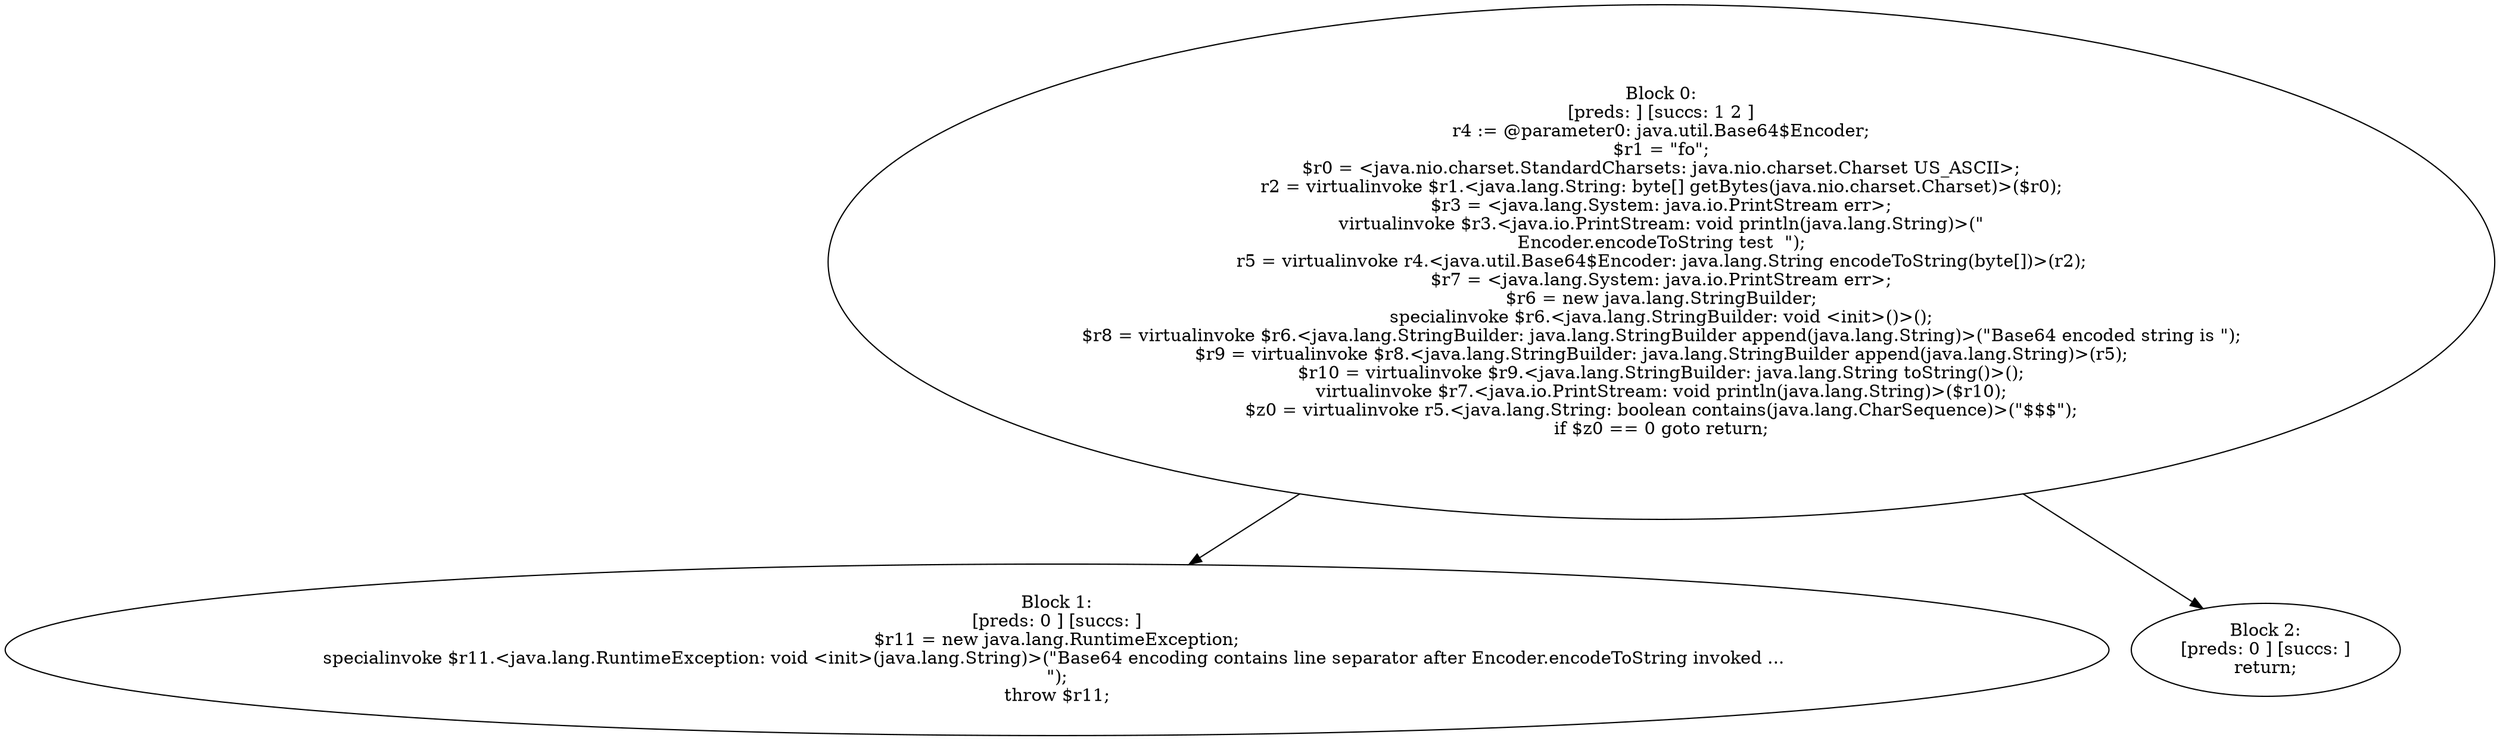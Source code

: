 digraph "unitGraph" {
    "Block 0:
[preds: ] [succs: 1 2 ]
r4 := @parameter0: java.util.Base64$Encoder;
$r1 = \"fo\";
$r0 = <java.nio.charset.StandardCharsets: java.nio.charset.Charset US_ASCII>;
r2 = virtualinvoke $r1.<java.lang.String: byte[] getBytes(java.nio.charset.Charset)>($r0);
$r3 = <java.lang.System: java.io.PrintStream err>;
virtualinvoke $r3.<java.io.PrintStream: void println(java.lang.String)>(\"\nEncoder.encodeToString test  \");
r5 = virtualinvoke r4.<java.util.Base64$Encoder: java.lang.String encodeToString(byte[])>(r2);
$r7 = <java.lang.System: java.io.PrintStream err>;
$r6 = new java.lang.StringBuilder;
specialinvoke $r6.<java.lang.StringBuilder: void <init>()>();
$r8 = virtualinvoke $r6.<java.lang.StringBuilder: java.lang.StringBuilder append(java.lang.String)>(\"Base64 encoded string is \");
$r9 = virtualinvoke $r8.<java.lang.StringBuilder: java.lang.StringBuilder append(java.lang.String)>(r5);
$r10 = virtualinvoke $r9.<java.lang.StringBuilder: java.lang.String toString()>();
virtualinvoke $r7.<java.io.PrintStream: void println(java.lang.String)>($r10);
$z0 = virtualinvoke r5.<java.lang.String: boolean contains(java.lang.CharSequence)>(\"$$$\");
if $z0 == 0 goto return;
"
    "Block 1:
[preds: 0 ] [succs: ]
$r11 = new java.lang.RuntimeException;
specialinvoke $r11.<java.lang.RuntimeException: void <init>(java.lang.String)>(\"Base64 encoding contains line separator after Encoder.encodeToString invoked ... \n\");
throw $r11;
"
    "Block 2:
[preds: 0 ] [succs: ]
return;
"
    "Block 0:
[preds: ] [succs: 1 2 ]
r4 := @parameter0: java.util.Base64$Encoder;
$r1 = \"fo\";
$r0 = <java.nio.charset.StandardCharsets: java.nio.charset.Charset US_ASCII>;
r2 = virtualinvoke $r1.<java.lang.String: byte[] getBytes(java.nio.charset.Charset)>($r0);
$r3 = <java.lang.System: java.io.PrintStream err>;
virtualinvoke $r3.<java.io.PrintStream: void println(java.lang.String)>(\"\nEncoder.encodeToString test  \");
r5 = virtualinvoke r4.<java.util.Base64$Encoder: java.lang.String encodeToString(byte[])>(r2);
$r7 = <java.lang.System: java.io.PrintStream err>;
$r6 = new java.lang.StringBuilder;
specialinvoke $r6.<java.lang.StringBuilder: void <init>()>();
$r8 = virtualinvoke $r6.<java.lang.StringBuilder: java.lang.StringBuilder append(java.lang.String)>(\"Base64 encoded string is \");
$r9 = virtualinvoke $r8.<java.lang.StringBuilder: java.lang.StringBuilder append(java.lang.String)>(r5);
$r10 = virtualinvoke $r9.<java.lang.StringBuilder: java.lang.String toString()>();
virtualinvoke $r7.<java.io.PrintStream: void println(java.lang.String)>($r10);
$z0 = virtualinvoke r5.<java.lang.String: boolean contains(java.lang.CharSequence)>(\"$$$\");
if $z0 == 0 goto return;
"->"Block 1:
[preds: 0 ] [succs: ]
$r11 = new java.lang.RuntimeException;
specialinvoke $r11.<java.lang.RuntimeException: void <init>(java.lang.String)>(\"Base64 encoding contains line separator after Encoder.encodeToString invoked ... \n\");
throw $r11;
";
    "Block 0:
[preds: ] [succs: 1 2 ]
r4 := @parameter0: java.util.Base64$Encoder;
$r1 = \"fo\";
$r0 = <java.nio.charset.StandardCharsets: java.nio.charset.Charset US_ASCII>;
r2 = virtualinvoke $r1.<java.lang.String: byte[] getBytes(java.nio.charset.Charset)>($r0);
$r3 = <java.lang.System: java.io.PrintStream err>;
virtualinvoke $r3.<java.io.PrintStream: void println(java.lang.String)>(\"\nEncoder.encodeToString test  \");
r5 = virtualinvoke r4.<java.util.Base64$Encoder: java.lang.String encodeToString(byte[])>(r2);
$r7 = <java.lang.System: java.io.PrintStream err>;
$r6 = new java.lang.StringBuilder;
specialinvoke $r6.<java.lang.StringBuilder: void <init>()>();
$r8 = virtualinvoke $r6.<java.lang.StringBuilder: java.lang.StringBuilder append(java.lang.String)>(\"Base64 encoded string is \");
$r9 = virtualinvoke $r8.<java.lang.StringBuilder: java.lang.StringBuilder append(java.lang.String)>(r5);
$r10 = virtualinvoke $r9.<java.lang.StringBuilder: java.lang.String toString()>();
virtualinvoke $r7.<java.io.PrintStream: void println(java.lang.String)>($r10);
$z0 = virtualinvoke r5.<java.lang.String: boolean contains(java.lang.CharSequence)>(\"$$$\");
if $z0 == 0 goto return;
"->"Block 2:
[preds: 0 ] [succs: ]
return;
";
}
